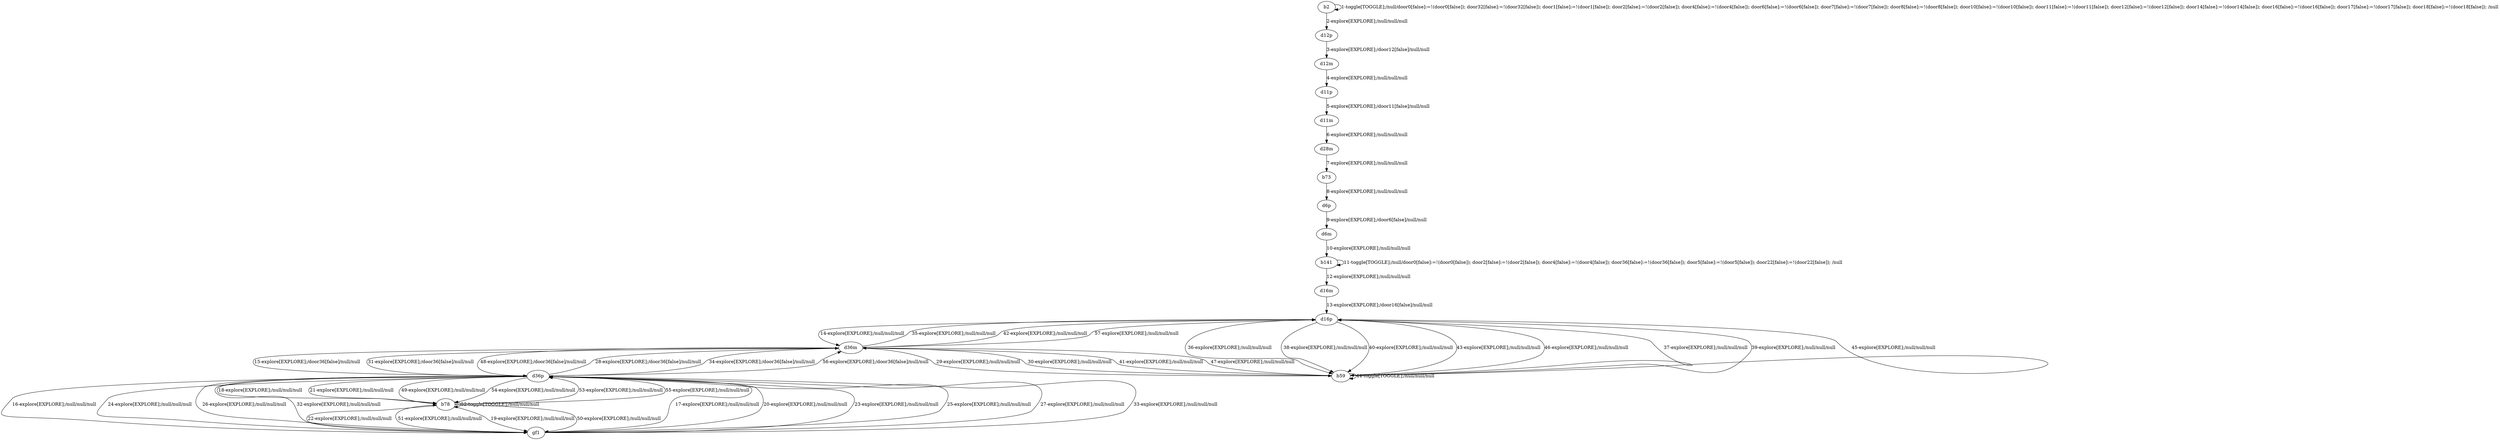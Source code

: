 # Total number of goals covered by this test: 2
# gf1 --> b78
# d36p --> gf1

digraph g {
"b2" -> "b2" [label = "1-toggle[TOGGLE];/null/door0[false]:=!(door0[false]); door32[false]:=!(door32[false]); door1[false]:=!(door1[false]); door2[false]:=!(door2[false]); door4[false]:=!(door4[false]); door6[false]:=!(door6[false]); door7[false]:=!(door7[false]); door8[false]:=!(door8[false]); door10[false]:=!(door10[false]); door11[false]:=!(door11[false]); door12[false]:=!(door12[false]); door14[false]:=!(door14[false]); door16[false]:=!(door16[false]); door17[false]:=!(door17[false]); door18[false]:=!(door18[false]); /null"];
"b2" -> "d12p" [label = "2-explore[EXPLORE];/null/null/null"];
"d12p" -> "d12m" [label = "3-explore[EXPLORE];/door12[false]/null/null"];
"d12m" -> "d11p" [label = "4-explore[EXPLORE];/null/null/null"];
"d11p" -> "d11m" [label = "5-explore[EXPLORE];/door11[false]/null/null"];
"d11m" -> "d28m" [label = "6-explore[EXPLORE];/null/null/null"];
"d28m" -> "b73" [label = "7-explore[EXPLORE];/null/null/null"];
"b73" -> "d6p" [label = "8-explore[EXPLORE];/null/null/null"];
"d6p" -> "d6m" [label = "9-explore[EXPLORE];/door6[false]/null/null"];
"d6m" -> "b141" [label = "10-explore[EXPLORE];/null/null/null"];
"b141" -> "b141" [label = "11-toggle[TOGGLE];/null/door0[false]:=!(door0[false]); door2[false]:=!(door2[false]); door4[false]:=!(door4[false]); door36[false]:=!(door36[false]); door5[false]:=!(door5[false]); door22[false]:=!(door22[false]); /null"];
"b141" -> "d16m" [label = "12-explore[EXPLORE];/null/null/null"];
"d16m" -> "d16p" [label = "13-explore[EXPLORE];/door16[false]/null/null"];
"d16p" -> "d36m" [label = "14-explore[EXPLORE];/null/null/null"];
"d36m" -> "d36p" [label = "15-explore[EXPLORE];/door36[false]/null/null"];
"d36p" -> "gf1" [label = "16-explore[EXPLORE];/null/null/null"];
"gf1" -> "d36p" [label = "17-explore[EXPLORE];/null/null/null"];
"d36p" -> "b78" [label = "18-explore[EXPLORE];/null/null/null"];
"b78" -> "gf1" [label = "19-explore[EXPLORE];/null/null/null"];
"gf1" -> "d36p" [label = "20-explore[EXPLORE];/null/null/null"];
"d36p" -> "b78" [label = "21-explore[EXPLORE];/null/null/null"];
"b78" -> "gf1" [label = "22-explore[EXPLORE];/null/null/null"];
"gf1" -> "d36p" [label = "23-explore[EXPLORE];/null/null/null"];
"d36p" -> "gf1" [label = "24-explore[EXPLORE];/null/null/null"];
"gf1" -> "d36p" [label = "25-explore[EXPLORE];/null/null/null"];
"d36p" -> "gf1" [label = "26-explore[EXPLORE];/null/null/null"];
"gf1" -> "d36p" [label = "27-explore[EXPLORE];/null/null/null"];
"d36p" -> "d36m" [label = "28-explore[EXPLORE];/door36[false]/null/null"];
"d36m" -> "b59" [label = "29-explore[EXPLORE];/null/null/null"];
"b59" -> "d36m" [label = "30-explore[EXPLORE];/null/null/null"];
"d36m" -> "d36p" [label = "31-explore[EXPLORE];/door36[false]/null/null"];
"d36p" -> "gf1" [label = "32-explore[EXPLORE];/null/null/null"];
"gf1" -> "d36p" [label = "33-explore[EXPLORE];/null/null/null"];
"d36p" -> "d36m" [label = "34-explore[EXPLORE];/door36[false]/null/null"];
"d36m" -> "d16p" [label = "35-explore[EXPLORE];/null/null/null"];
"d16p" -> "b59" [label = "36-explore[EXPLORE];/null/null/null"];
"b59" -> "d16p" [label = "37-explore[EXPLORE];/null/null/null"];
"d16p" -> "b59" [label = "38-explore[EXPLORE];/null/null/null"];
"b59" -> "d16p" [label = "39-explore[EXPLORE];/null/null/null"];
"d16p" -> "b59" [label = "40-explore[EXPLORE];/null/null/null"];
"b59" -> "d36m" [label = "41-explore[EXPLORE];/null/null/null"];
"d36m" -> "d16p" [label = "42-explore[EXPLORE];/null/null/null"];
"d16p" -> "b59" [label = "43-explore[EXPLORE];/null/null/null"];
"b59" -> "b59" [label = "44-toggle[TOGGLE];/null/null/null"];
"b59" -> "d16p" [label = "45-explore[EXPLORE];/null/null/null"];
"d16p" -> "b59" [label = "46-explore[EXPLORE];/null/null/null"];
"b59" -> "d36m" [label = "47-explore[EXPLORE];/null/null/null"];
"d36m" -> "d36p" [label = "48-explore[EXPLORE];/door36[false]/null/null"];
"d36p" -> "b78" [label = "49-explore[EXPLORE];/null/null/null"];
"b78" -> "gf1" [label = "50-explore[EXPLORE];/null/null/null"];
"gf1" -> "b78" [label = "51-explore[EXPLORE];/null/null/null"];
"b78" -> "b78" [label = "52-toggle[TOGGLE];/null/null/null"];
"b78" -> "d36p" [label = "53-explore[EXPLORE];/null/null/null"];
"d36p" -> "b78" [label = "54-explore[EXPLORE];/null/null/null"];
"b78" -> "d36p" [label = "55-explore[EXPLORE];/null/null/null"];
"d36p" -> "d36m" [label = "56-explore[EXPLORE];/door36[false]/null/null"];
"d36m" -> "d16p" [label = "57-explore[EXPLORE];/null/null/null"];
}